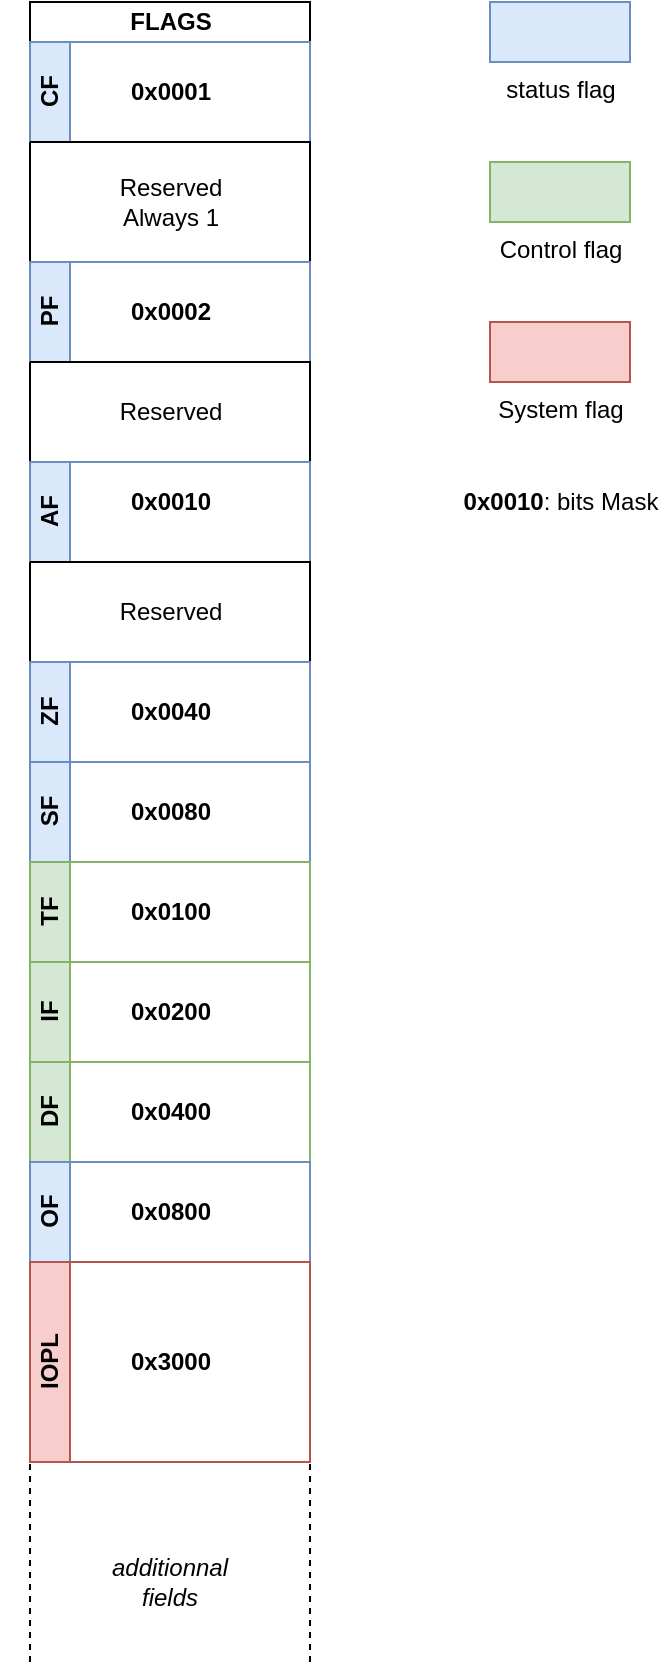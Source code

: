 <mxfile version="14.3.2"><diagram id="2Y9ewYfKTtbSeJ39tIUy" name="Page-1"><mxGraphModel dx="-127" dy="374" grid="1" gridSize="10" guides="1" tooltips="1" connect="1" arrows="1" fold="1" page="1" pageScale="1" pageWidth="850" pageHeight="1100" math="0" shadow="0"><root><mxCell id="0"/><mxCell id="1" parent="0"/><mxCell id="irV_6nR7DWR7Mgpnc5f2-19" value="FLAGS" style="swimlane;html=1;childLayout=stackLayout;resizeParent=1;resizeParentMax=0;horizontal=1;startSize=20;horizontalStack=0;" vertex="1" parent="1"><mxGeometry x="1170" y="40" width="140" height="730" as="geometry"/></mxCell><mxCell id="irV_6nR7DWR7Mgpnc5f2-20" value="&lt;div&gt;CF&lt;/div&gt;" style="swimlane;html=1;startSize=20;horizontal=0;fillColor=#dae8fc;strokeColor=#6c8ebf;" vertex="1" parent="irV_6nR7DWR7Mgpnc5f2-19"><mxGeometry y="20" width="140" height="50" as="geometry"/></mxCell><mxCell id="irV_6nR7DWR7Mgpnc5f2-54" value="0x0001" style="text;html=1;align=center;verticalAlign=middle;resizable=0;points=[];autosize=1;fontStyle=1" vertex="1" parent="irV_6nR7DWR7Mgpnc5f2-20"><mxGeometry x="40" y="15" width="60" height="20" as="geometry"/></mxCell><mxCell id="irV_6nR7DWR7Mgpnc5f2-21" value="" style="swimlane;html=1;startSize=0;horizontal=0;" vertex="1" parent="irV_6nR7DWR7Mgpnc5f2-19"><mxGeometry y="70" width="140" height="60" as="geometry"/></mxCell><mxCell id="irV_6nR7DWR7Mgpnc5f2-27" value="&lt;div&gt;Reserved&lt;/div&gt;&lt;div&gt;Always 1&lt;br&gt;&lt;/div&gt;" style="text;html=1;align=center;verticalAlign=middle;resizable=0;points=[];autosize=1;" vertex="1" parent="irV_6nR7DWR7Mgpnc5f2-21"><mxGeometry x="35" y="15" width="70" height="30" as="geometry"/></mxCell><mxCell id="irV_6nR7DWR7Mgpnc5f2-22" value="&lt;div&gt;PF&lt;/div&gt;" style="swimlane;html=1;startSize=20;horizontal=0;fillColor=#dae8fc;strokeColor=#6c8ebf;" vertex="1" parent="irV_6nR7DWR7Mgpnc5f2-19"><mxGeometry y="130" width="140" height="50" as="geometry"/></mxCell><mxCell id="irV_6nR7DWR7Mgpnc5f2-57" value="0x0002" style="text;html=1;align=center;verticalAlign=middle;resizable=0;points=[];autosize=1;fontStyle=1" vertex="1" parent="irV_6nR7DWR7Mgpnc5f2-22"><mxGeometry x="40" y="15" width="60" height="20" as="geometry"/></mxCell><mxCell id="irV_6nR7DWR7Mgpnc5f2-24" value="" style="swimlane;html=1;startSize=0;horizontal=0;" vertex="1" parent="irV_6nR7DWR7Mgpnc5f2-19"><mxGeometry y="180" width="140" height="50" as="geometry"/></mxCell><mxCell id="irV_6nR7DWR7Mgpnc5f2-28" value="&lt;div&gt;Reserved&lt;/div&gt;" style="text;html=1;align=center;verticalAlign=middle;resizable=0;points=[];autosize=1;" vertex="1" parent="irV_6nR7DWR7Mgpnc5f2-24"><mxGeometry x="35" y="15" width="70" height="20" as="geometry"/></mxCell><mxCell id="irV_6nR7DWR7Mgpnc5f2-25" value="&lt;div&gt;AF&lt;/div&gt;" style="swimlane;html=1;startSize=20;horizontal=0;fillColor=#dae8fc;strokeColor=#6c8ebf;" vertex="1" parent="irV_6nR7DWR7Mgpnc5f2-19"><mxGeometry y="230" width="140" height="50" as="geometry"/></mxCell><mxCell id="irV_6nR7DWR7Mgpnc5f2-45" value="&lt;div&gt;&lt;br&gt;&lt;/div&gt;&lt;div&gt;&lt;br&gt;&lt;/div&gt;" style="swimlane;html=1;startSize=0;horizontal=0;" vertex="1" parent="irV_6nR7DWR7Mgpnc5f2-19"><mxGeometry y="280" width="140" height="50" as="geometry"/></mxCell><mxCell id="irV_6nR7DWR7Mgpnc5f2-52" value="Reserved" style="text;html=1;align=center;verticalAlign=middle;resizable=0;points=[];autosize=1;" vertex="1" parent="irV_6nR7DWR7Mgpnc5f2-45"><mxGeometry x="35" y="15" width="70" height="20" as="geometry"/></mxCell><mxCell id="irV_6nR7DWR7Mgpnc5f2-46" value="&lt;div&gt;ZF&lt;/div&gt;" style="swimlane;html=1;startSize=20;horizontal=0;fillColor=#dae8fc;strokeColor=#6c8ebf;" vertex="1" parent="irV_6nR7DWR7Mgpnc5f2-19"><mxGeometry y="330" width="140" height="50" as="geometry"/></mxCell><mxCell id="irV_6nR7DWR7Mgpnc5f2-71" value="0x0040" style="text;html=1;align=center;verticalAlign=middle;resizable=0;points=[];autosize=1;fontStyle=1" vertex="1" parent="irV_6nR7DWR7Mgpnc5f2-46"><mxGeometry x="40" y="15" width="60" height="20" as="geometry"/></mxCell><mxCell id="irV_6nR7DWR7Mgpnc5f2-47" value="&lt;div&gt;SF&lt;/div&gt;" style="swimlane;html=1;startSize=20;horizontal=0;fillColor=#dae8fc;strokeColor=#6c8ebf;" vertex="1" parent="irV_6nR7DWR7Mgpnc5f2-19"><mxGeometry y="380" width="140" height="50" as="geometry"/></mxCell><mxCell id="irV_6nR7DWR7Mgpnc5f2-72" value="0x0080" style="text;html=1;align=center;verticalAlign=middle;resizable=0;points=[];autosize=1;fontStyle=1" vertex="1" parent="irV_6nR7DWR7Mgpnc5f2-47"><mxGeometry x="40" y="15" width="60" height="20" as="geometry"/></mxCell><mxCell id="irV_6nR7DWR7Mgpnc5f2-48" value="&lt;div&gt;TF&lt;/div&gt;" style="swimlane;html=1;startSize=20;horizontal=0;fillColor=#d5e8d4;strokeColor=#82b366;" vertex="1" parent="irV_6nR7DWR7Mgpnc5f2-19"><mxGeometry y="430" width="140" height="50" as="geometry"/></mxCell><mxCell id="irV_6nR7DWR7Mgpnc5f2-73" value="0x0100" style="text;html=1;align=center;verticalAlign=middle;resizable=0;points=[];autosize=1;fontStyle=1" vertex="1" parent="irV_6nR7DWR7Mgpnc5f2-48"><mxGeometry x="40" y="15" width="60" height="20" as="geometry"/></mxCell><mxCell id="irV_6nR7DWR7Mgpnc5f2-49" value="&lt;div&gt;IF&lt;/div&gt;" style="swimlane;html=1;startSize=20;horizontal=0;fillColor=#d5e8d4;strokeColor=#82b366;" vertex="1" parent="irV_6nR7DWR7Mgpnc5f2-19"><mxGeometry y="480" width="140" height="50" as="geometry"/></mxCell><mxCell id="irV_6nR7DWR7Mgpnc5f2-74" value="&lt;div&gt;0x0200&lt;/div&gt;" style="text;html=1;align=center;verticalAlign=middle;resizable=0;points=[];autosize=1;fontStyle=1" vertex="1" parent="irV_6nR7DWR7Mgpnc5f2-49"><mxGeometry x="40" y="15" width="60" height="20" as="geometry"/></mxCell><mxCell id="irV_6nR7DWR7Mgpnc5f2-50" value="DF" style="swimlane;html=1;startSize=20;horizontal=0;fillColor=#d5e8d4;strokeColor=#82b366;" vertex="1" parent="irV_6nR7DWR7Mgpnc5f2-19"><mxGeometry y="530" width="140" height="50" as="geometry"/></mxCell><mxCell id="irV_6nR7DWR7Mgpnc5f2-75" value="0x0400" style="text;html=1;align=center;verticalAlign=middle;resizable=0;points=[];autosize=1;fontStyle=1" vertex="1" parent="irV_6nR7DWR7Mgpnc5f2-50"><mxGeometry x="40" y="15" width="60" height="20" as="geometry"/></mxCell><mxCell id="irV_6nR7DWR7Mgpnc5f2-51" value="&lt;div&gt;OF&lt;/div&gt;" style="swimlane;html=1;startSize=20;horizontal=0;fillColor=#dae8fc;strokeColor=#6c8ebf;" vertex="1" parent="irV_6nR7DWR7Mgpnc5f2-19"><mxGeometry y="580" width="140" height="50" as="geometry"/></mxCell><mxCell id="irV_6nR7DWR7Mgpnc5f2-76" value="0x0800" style="text;html=1;align=center;verticalAlign=middle;resizable=0;points=[];autosize=1;fontStyle=1" vertex="1" parent="irV_6nR7DWR7Mgpnc5f2-51"><mxGeometry x="40" y="15" width="60" height="20" as="geometry"/></mxCell><mxCell id="irV_6nR7DWR7Mgpnc5f2-53" value="&lt;div&gt;IOPL&lt;/div&gt;" style="swimlane;html=1;startSize=20;horizontal=0;fillColor=#f8cecc;strokeColor=#b85450;rounded=0;" vertex="1" parent="irV_6nR7DWR7Mgpnc5f2-19"><mxGeometry y="630" width="140" height="100" as="geometry"/></mxCell><mxCell id="irV_6nR7DWR7Mgpnc5f2-77" value="0x3000" style="text;html=1;align=center;verticalAlign=middle;resizable=0;points=[];autosize=1;fontStyle=1" vertex="1" parent="irV_6nR7DWR7Mgpnc5f2-53"><mxGeometry x="40" y="40" width="60" height="20" as="geometry"/></mxCell><mxCell id="irV_6nR7DWR7Mgpnc5f2-59" value="status flag" style="verticalLabelPosition=bottom;verticalAlign=top;html=1;shape=mxgraph.basic.rect;fillColor2=none;strokeWidth=1;size=20;indent=5;fillColor=#dae8fc;strokeColor=#6c8ebf;" vertex="1" parent="1"><mxGeometry x="1400" y="40" width="70" height="30" as="geometry"/></mxCell><mxCell id="irV_6nR7DWR7Mgpnc5f2-64" value="Control flag" style="verticalLabelPosition=bottom;verticalAlign=top;html=1;shape=mxgraph.basic.rect;fillColor2=none;strokeWidth=1;size=20;indent=5;fillColor=#d5e8d4;strokeColor=#82b366;" vertex="1" parent="1"><mxGeometry x="1400" y="120" width="70" height="30" as="geometry"/></mxCell><mxCell id="irV_6nR7DWR7Mgpnc5f2-65" value="System flag" style="verticalLabelPosition=bottom;verticalAlign=top;html=1;shape=mxgraph.basic.rect;fillColor2=none;strokeWidth=1;size=20;indent=5;fillColor=#f8cecc;strokeColor=#b85450;" vertex="1" parent="1"><mxGeometry x="1400" y="200" width="70" height="30" as="geometry"/></mxCell><mxCell id="irV_6nR7DWR7Mgpnc5f2-70" value="0x0010" style="text;html=1;align=center;verticalAlign=middle;resizable=0;points=[];autosize=1;fontStyle=1" vertex="1" parent="1"><mxGeometry x="1210" y="280" width="60" height="20" as="geometry"/></mxCell><mxCell id="irV_6nR7DWR7Mgpnc5f2-83" value="&lt;b&gt;0x0010&lt;/b&gt;: bits Mask" style="text;html=1;align=center;verticalAlign=middle;resizable=0;points=[];autosize=1;" vertex="1" parent="1"><mxGeometry x="1380" y="280" width="110" height="20" as="geometry"/></mxCell><mxCell id="irV_6nR7DWR7Mgpnc5f2-84" value="" style="endArrow=none;dashed=1;html=1;entryX=1;entryY=1;entryDx=0;entryDy=0;" edge="1" parent="1" target="irV_6nR7DWR7Mgpnc5f2-53"><mxGeometry width="50" height="50" relative="1" as="geometry"><mxPoint x="1310" y="870" as="sourcePoint"/><mxPoint x="1340" y="860" as="targetPoint"/></mxGeometry></mxCell><mxCell id="irV_6nR7DWR7Mgpnc5f2-85" value="" style="endArrow=none;dashed=1;html=1;entryX=0;entryY=1;entryDx=0;entryDy=0;" edge="1" parent="1" target="irV_6nR7DWR7Mgpnc5f2-53"><mxGeometry width="50" height="50" relative="1" as="geometry"><mxPoint x="1170" y="870" as="sourcePoint"/><mxPoint x="1340" y="860" as="targetPoint"/></mxGeometry></mxCell><mxCell id="irV_6nR7DWR7Mgpnc5f2-86" value="&lt;i&gt;additionnal fields&lt;/i&gt;" style="text;html=1;strokeColor=none;fillColor=none;align=center;verticalAlign=middle;whiteSpace=wrap;rounded=0;" vertex="1" parent="1"><mxGeometry x="1220" y="820" width="40" height="20" as="geometry"/></mxCell></root></mxGraphModel></diagram></mxfile>